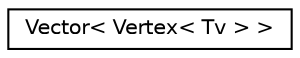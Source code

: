 digraph "Graphical Class Hierarchy"
{
 // LATEX_PDF_SIZE
  edge [fontname="Helvetica",fontsize="10",labelfontname="Helvetica",labelfontsize="10"];
  node [fontname="Helvetica",fontsize="10",shape=record];
  rankdir="LR";
  Node0 [label="Vector\< Vertex\< Tv \> \>",height=0.2,width=0.4,color="black", fillcolor="white", style="filled",URL="$class_vector.html",tooltip=" "];
}

